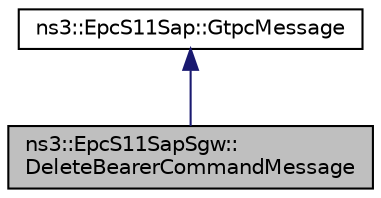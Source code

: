 digraph "ns3::EpcS11SapSgw::DeleteBearerCommandMessage"
{
 // LATEX_PDF_SIZE
  edge [fontname="Helvetica",fontsize="10",labelfontname="Helvetica",labelfontsize="10"];
  node [fontname="Helvetica",fontsize="10",shape=record];
  Node1 [label="ns3::EpcS11SapSgw::\lDeleteBearerCommandMessage",height=0.2,width=0.4,color="black", fillcolor="grey75", style="filled", fontcolor="black",tooltip="Delete Bearer Command message, see 3GPP TS 29.274 Release 9 V9.3.0 section 7.2.17...."];
  Node2 -> Node1 [dir="back",color="midnightblue",fontsize="10",style="solid",fontname="Helvetica"];
  Node2 [label="ns3::EpcS11Sap::GtpcMessage",height=0.2,width=0.4,color="black", fillcolor="white", style="filled",URL="$structns3_1_1_epc_s11_sap_1_1_gtpc_message.html",tooltip="GTPC message."];
}
